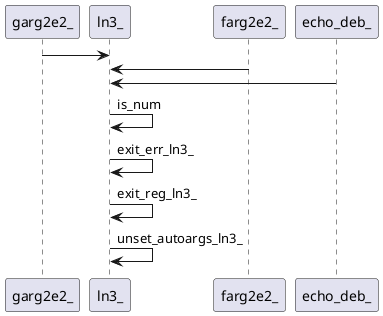 @startuml rete
garg2e2_ -> ln3_ 
farg2e2_ -> ln3_
echo_deb_ -> ln3_
ln3_ -> ln3_:is_num
ln3_ -> ln3_:exit_err_ln3_
ln3_ -> ln3_:exit_reg_ln3_
ln3_ -> ln3_:unset_autoargs_ln3_
' {wrap_fn}
' fnn o-> ln3_
' {body_fn}
@enduml